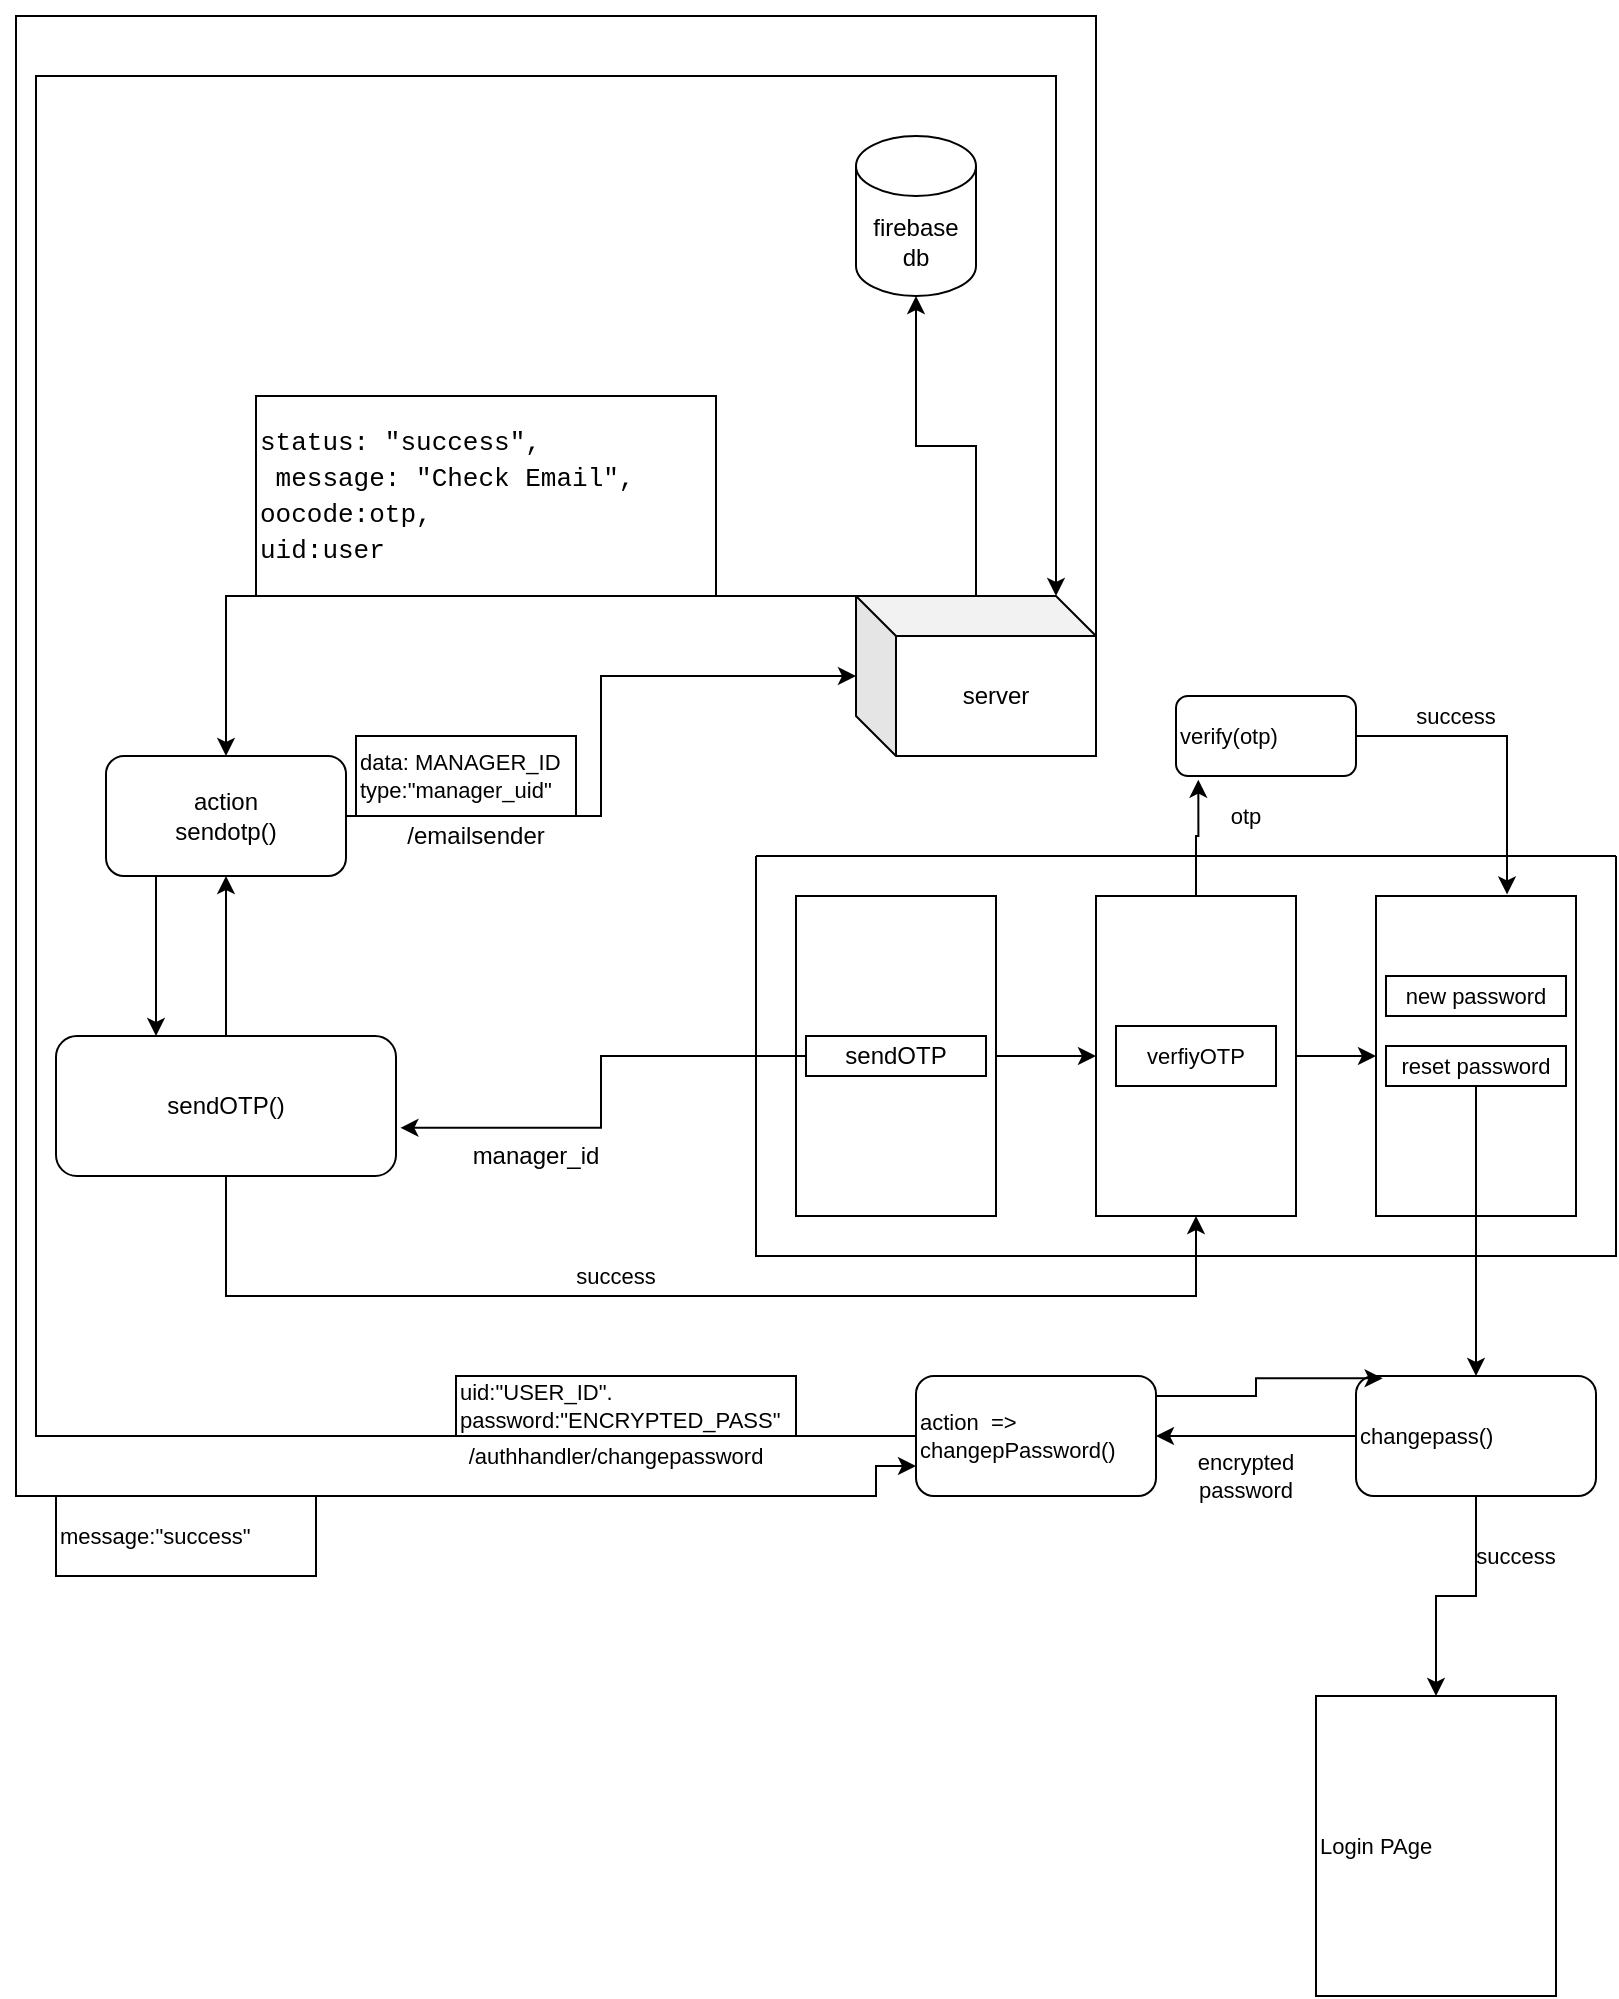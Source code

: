 <mxfile version="14.7.6" type="github"><diagram id="Joz_ag5wepzcLUQXQPoV" name="Page-1"><mxGraphModel dx="1483" dy="737" grid="1" gridSize="10" guides="1" tooltips="1" connect="1" arrows="1" fold="1" page="1" pageScale="1" pageWidth="850" pageHeight="1100" math="0" shadow="0"><root><mxCell id="0"/><mxCell id="1" parent="0"/><mxCell id="XCJSI4t3HY6zve6FbofB-23" style="edgeStyle=orthogonalEdgeStyle;rounded=0;orthogonalLoop=1;jettySize=auto;html=1;entryX=0.5;entryY=1;entryDx=0;entryDy=0;entryPerimeter=0;fontSize=11;" edge="1" parent="1" source="XCJSI4t3HY6zve6FbofB-3" target="XCJSI4t3HY6zve6FbofB-4"><mxGeometry relative="1" as="geometry"/></mxCell><mxCell id="XCJSI4t3HY6zve6FbofB-25" style="edgeStyle=orthogonalEdgeStyle;rounded=0;orthogonalLoop=1;jettySize=auto;html=1;entryX=0.5;entryY=0;entryDx=0;entryDy=0;fontSize=11;" edge="1" parent="1" source="XCJSI4t3HY6zve6FbofB-3" target="XCJSI4t3HY6zve6FbofB-7"><mxGeometry relative="1" as="geometry"><Array as="points"><mxPoint x="115" y="320"/></Array></mxGeometry></mxCell><mxCell id="XCJSI4t3HY6zve6FbofB-48" style="edgeStyle=orthogonalEdgeStyle;rounded=0;orthogonalLoop=1;jettySize=auto;html=1;entryX=0;entryY=0.75;entryDx=0;entryDy=0;fontSize=11;exitX=0;exitY=0;exitDx=120;exitDy=50;exitPerimeter=0;" edge="1" parent="1" source="XCJSI4t3HY6zve6FbofB-3" target="XCJSI4t3HY6zve6FbofB-41"><mxGeometry relative="1" as="geometry"><Array as="points"><mxPoint x="550" y="30"/><mxPoint x="10" y="30"/><mxPoint x="10" y="770"/><mxPoint x="440" y="770"/><mxPoint x="440" y="755"/></Array></mxGeometry></mxCell><mxCell id="XCJSI4t3HY6zve6FbofB-3" value="server" style="shape=cube;whiteSpace=wrap;html=1;boundedLbl=1;backgroundOutline=1;darkOpacity=0.05;darkOpacity2=0.1;" vertex="1" parent="1"><mxGeometry x="430" y="320" width="120" height="80" as="geometry"/></mxCell><mxCell id="XCJSI4t3HY6zve6FbofB-4" value="firebase&lt;br&gt;db" style="shape=cylinder3;whiteSpace=wrap;html=1;boundedLbl=1;backgroundOutline=1;size=15;" vertex="1" parent="1"><mxGeometry x="430" y="90" width="60" height="80" as="geometry"/></mxCell><mxCell id="XCJSI4t3HY6zve6FbofB-19" style="edgeStyle=orthogonalEdgeStyle;rounded=0;orthogonalLoop=1;jettySize=auto;html=1;entryX=0.5;entryY=1;entryDx=0;entryDy=0;" edge="1" parent="1" source="XCJSI4t3HY6zve6FbofB-6" target="XCJSI4t3HY6zve6FbofB-7"><mxGeometry relative="1" as="geometry"/></mxCell><mxCell id="XCJSI4t3HY6zve6FbofB-31" style="edgeStyle=orthogonalEdgeStyle;rounded=0;orthogonalLoop=1;jettySize=auto;html=1;fontSize=11;" edge="1" parent="1" source="XCJSI4t3HY6zve6FbofB-6" target="XCJSI4t3HY6zve6FbofB-12"><mxGeometry relative="1" as="geometry"><mxPoint x="630" y="710.059" as="targetPoint"/><Array as="points"><mxPoint x="115" y="670"/><mxPoint x="600" y="670"/></Array></mxGeometry></mxCell><mxCell id="XCJSI4t3HY6zve6FbofB-6" value="sendOTP()" style="rounded=1;whiteSpace=wrap;html=1;" vertex="1" parent="1"><mxGeometry x="30" y="540" width="170" height="70" as="geometry"/></mxCell><mxCell id="XCJSI4t3HY6zve6FbofB-20" style="edgeStyle=orthogonalEdgeStyle;rounded=0;orthogonalLoop=1;jettySize=auto;html=1;" edge="1" parent="1" source="XCJSI4t3HY6zve6FbofB-7" target="XCJSI4t3HY6zve6FbofB-3"><mxGeometry relative="1" as="geometry"/></mxCell><mxCell id="XCJSI4t3HY6zve6FbofB-30" style="edgeStyle=orthogonalEdgeStyle;rounded=0;orthogonalLoop=1;jettySize=auto;html=1;fontSize=11;" edge="1" parent="1" source="XCJSI4t3HY6zve6FbofB-7" target="XCJSI4t3HY6zve6FbofB-6"><mxGeometry relative="1" as="geometry"><Array as="points"><mxPoint x="80" y="490"/><mxPoint x="80" y="490"/></Array></mxGeometry></mxCell><mxCell id="XCJSI4t3HY6zve6FbofB-7" value="action&lt;br&gt;sendotp()" style="rounded=1;whiteSpace=wrap;html=1;" vertex="1" parent="1"><mxGeometry x="55" y="400" width="120" height="60" as="geometry"/></mxCell><mxCell id="XCJSI4t3HY6zve6FbofB-9" value="" style="swimlane;startSize=0;" vertex="1" parent="1"><mxGeometry x="380" y="450" width="430" height="200" as="geometry"><mxRectangle x="380" y="450" width="50" height="40" as="alternateBounds"/></mxGeometry></mxCell><mxCell id="XCJSI4t3HY6zve6FbofB-14" style="edgeStyle=orthogonalEdgeStyle;rounded=0;orthogonalLoop=1;jettySize=auto;html=1;entryX=0;entryY=0.5;entryDx=0;entryDy=0;" edge="1" parent="XCJSI4t3HY6zve6FbofB-9" source="XCJSI4t3HY6zve6FbofB-11" target="XCJSI4t3HY6zve6FbofB-12"><mxGeometry relative="1" as="geometry"/></mxCell><mxCell id="XCJSI4t3HY6zve6FbofB-11" value="" style="rounded=0;whiteSpace=wrap;html=1;" vertex="1" parent="XCJSI4t3HY6zve6FbofB-9"><mxGeometry x="20" y="20" width="100" height="160" as="geometry"/></mxCell><mxCell id="XCJSI4t3HY6zve6FbofB-15" style="edgeStyle=orthogonalEdgeStyle;rounded=0;orthogonalLoop=1;jettySize=auto;html=1;entryX=0;entryY=0.5;entryDx=0;entryDy=0;" edge="1" parent="XCJSI4t3HY6zve6FbofB-9" source="XCJSI4t3HY6zve6FbofB-12" target="XCJSI4t3HY6zve6FbofB-13"><mxGeometry relative="1" as="geometry"/></mxCell><mxCell id="XCJSI4t3HY6zve6FbofB-12" value="" style="rounded=0;whiteSpace=wrap;html=1;" vertex="1" parent="XCJSI4t3HY6zve6FbofB-9"><mxGeometry x="170" y="20" width="100" height="160" as="geometry"/></mxCell><mxCell id="XCJSI4t3HY6zve6FbofB-13" value="" style="rounded=0;whiteSpace=wrap;html=1;" vertex="1" parent="XCJSI4t3HY6zve6FbofB-9"><mxGeometry x="310" y="20" width="100" height="160" as="geometry"/></mxCell><mxCell id="XCJSI4t3HY6zve6FbofB-16" value="sendOTP" style="rounded=0;whiteSpace=wrap;html=1;" vertex="1" parent="XCJSI4t3HY6zve6FbofB-9"><mxGeometry x="25" y="90" width="90" height="20" as="geometry"/></mxCell><mxCell id="XCJSI4t3HY6zve6FbofB-26" value="verfiyOTP" style="rounded=0;whiteSpace=wrap;html=1;fontSize=11;" vertex="1" parent="XCJSI4t3HY6zve6FbofB-9"><mxGeometry x="180" y="85" width="80" height="30" as="geometry"/></mxCell><mxCell id="XCJSI4t3HY6zve6FbofB-27" value="new password" style="rounded=0;whiteSpace=wrap;html=1;fontSize=11;" vertex="1" parent="XCJSI4t3HY6zve6FbofB-9"><mxGeometry x="315" y="60" width="90" height="20" as="geometry"/></mxCell><mxCell id="XCJSI4t3HY6zve6FbofB-28" value="reset password" style="rounded=0;whiteSpace=wrap;html=1;fontSize=11;" vertex="1" parent="XCJSI4t3HY6zve6FbofB-9"><mxGeometry x="315" y="95" width="90" height="20" as="geometry"/></mxCell><mxCell id="XCJSI4t3HY6zve6FbofB-17" style="edgeStyle=orthogonalEdgeStyle;rounded=0;orthogonalLoop=1;jettySize=auto;html=1;entryX=1.013;entryY=0.656;entryDx=0;entryDy=0;entryPerimeter=0;" edge="1" parent="1" source="XCJSI4t3HY6zve6FbofB-16" target="XCJSI4t3HY6zve6FbofB-6"><mxGeometry relative="1" as="geometry"/></mxCell><mxCell id="XCJSI4t3HY6zve6FbofB-18" value="manager_id" style="text;html=1;strokeColor=none;fillColor=none;align=center;verticalAlign=middle;whiteSpace=wrap;rounded=0;" vertex="1" parent="1"><mxGeometry x="250" y="590" width="40" height="20" as="geometry"/></mxCell><mxCell id="XCJSI4t3HY6zve6FbofB-21" value="/emailsender" style="text;html=1;strokeColor=none;fillColor=none;align=center;verticalAlign=middle;whiteSpace=wrap;rounded=0;" vertex="1" parent="1"><mxGeometry x="220" y="430" width="40" height="20" as="geometry"/></mxCell><mxCell id="XCJSI4t3HY6zve6FbofB-22" value="data: MANAGER_ID&lt;br&gt;type:&quot;manager_uid&quot;" style="rounded=0;whiteSpace=wrap;html=1;align=left;fontSize=11;" vertex="1" parent="1"><mxGeometry x="180" y="390" width="110" height="40" as="geometry"/></mxCell><mxCell id="XCJSI4t3HY6zve6FbofB-29" value="&lt;div style=&quot;font-family: &amp;#34;fira code light&amp;#34; , &amp;#34;anonymous pro regular&amp;#34; , &amp;#34;consolas&amp;#34; , &amp;#34;courier new&amp;#34; , monospace , &amp;#34;consolas&amp;#34; , &amp;#34;courier new&amp;#34; , monospace ; font-size: 13px ; line-height: 18px&quot;&gt;status:&amp;nbsp;&quot;success&quot;,&lt;/div&gt;&lt;div style=&quot;font-family: &amp;#34;fira code light&amp;#34; , &amp;#34;anonymous pro regular&amp;#34; , &amp;#34;consolas&amp;#34; , &amp;#34;courier new&amp;#34; , monospace , &amp;#34;consolas&amp;#34; , &amp;#34;courier new&amp;#34; , monospace ; font-size: 13px ; line-height: 18px&quot;&gt;&amp;nbsp;message:&amp;nbsp;&quot;Check Email&quot;,&lt;/div&gt;&lt;div style=&quot;font-family: &amp;#34;fira code light&amp;#34; , &amp;#34;anonymous pro regular&amp;#34; , &amp;#34;consolas&amp;#34; , &amp;#34;courier new&amp;#34; , monospace , &amp;#34;consolas&amp;#34; , &amp;#34;courier new&amp;#34; , monospace ; font-size: 13px ; line-height: 18px&quot;&gt;oocode:otp,&lt;/div&gt;&lt;div style=&quot;font-family: &amp;#34;fira code light&amp;#34; , &amp;#34;anonymous pro regular&amp;#34; , &amp;#34;consolas&amp;#34; , &amp;#34;courier new&amp;#34; , monospace , &amp;#34;consolas&amp;#34; , &amp;#34;courier new&amp;#34; , monospace ; font-size: 13px ; line-height: 18px&quot;&gt;uid:user&amp;nbsp;&lt;/div&gt;" style="rounded=0;whiteSpace=wrap;html=1;fontSize=11;align=left;labelBackgroundColor=none;" vertex="1" parent="1"><mxGeometry x="130" y="220" width="230" height="100" as="geometry"/></mxCell><mxCell id="XCJSI4t3HY6zve6FbofB-33" value="success" style="text;html=1;strokeColor=none;fillColor=none;align=center;verticalAlign=middle;whiteSpace=wrap;rounded=0;labelBackgroundColor=none;fontSize=11;" vertex="1" parent="1"><mxGeometry x="290" y="650" width="40" height="20" as="geometry"/></mxCell><mxCell id="XCJSI4t3HY6zve6FbofB-37" style="edgeStyle=orthogonalEdgeStyle;rounded=0;orthogonalLoop=1;jettySize=auto;html=1;entryX=0.655;entryY=-0.005;entryDx=0;entryDy=0;entryPerimeter=0;fontSize=11;" edge="1" parent="1" source="XCJSI4t3HY6zve6FbofB-35" target="XCJSI4t3HY6zve6FbofB-13"><mxGeometry relative="1" as="geometry"/></mxCell><mxCell id="XCJSI4t3HY6zve6FbofB-35" value="verify(otp)" style="rounded=1;whiteSpace=wrap;html=1;labelBackgroundColor=none;fontSize=11;align=left;" vertex="1" parent="1"><mxGeometry x="590" y="370" width="90" height="40" as="geometry"/></mxCell><mxCell id="XCJSI4t3HY6zve6FbofB-36" style="edgeStyle=orthogonalEdgeStyle;rounded=0;orthogonalLoop=1;jettySize=auto;html=1;entryX=0.124;entryY=1.046;entryDx=0;entryDy=0;entryPerimeter=0;fontSize=11;" edge="1" parent="1" source="XCJSI4t3HY6zve6FbofB-12" target="XCJSI4t3HY6zve6FbofB-35"><mxGeometry relative="1" as="geometry"/></mxCell><mxCell id="XCJSI4t3HY6zve6FbofB-38" value="success" style="text;html=1;strokeColor=none;fillColor=none;align=center;verticalAlign=middle;whiteSpace=wrap;rounded=0;labelBackgroundColor=none;fontSize=11;" vertex="1" parent="1"><mxGeometry x="710" y="370" width="40" height="20" as="geometry"/></mxCell><mxCell id="XCJSI4t3HY6zve6FbofB-39" style="edgeStyle=orthogonalEdgeStyle;rounded=0;orthogonalLoop=1;jettySize=auto;html=1;fontSize=11;" edge="1" parent="1" source="XCJSI4t3HY6zve6FbofB-28" target="XCJSI4t3HY6zve6FbofB-40"><mxGeometry relative="1" as="geometry"><mxPoint x="740" y="750" as="targetPoint"/></mxGeometry></mxCell><mxCell id="XCJSI4t3HY6zve6FbofB-42" style="edgeStyle=orthogonalEdgeStyle;rounded=0;orthogonalLoop=1;jettySize=auto;html=1;entryX=1;entryY=0.5;entryDx=0;entryDy=0;fontSize=11;" edge="1" parent="1" source="XCJSI4t3HY6zve6FbofB-40" target="XCJSI4t3HY6zve6FbofB-41"><mxGeometry relative="1" as="geometry"/></mxCell><mxCell id="XCJSI4t3HY6zve6FbofB-51" style="edgeStyle=orthogonalEdgeStyle;rounded=0;orthogonalLoop=1;jettySize=auto;html=1;fontSize=11;" edge="1" parent="1" source="XCJSI4t3HY6zve6FbofB-40" target="XCJSI4t3HY6zve6FbofB-52"><mxGeometry relative="1" as="geometry"><mxPoint x="720" y="900" as="targetPoint"/></mxGeometry></mxCell><mxCell id="XCJSI4t3HY6zve6FbofB-40" value="changepass()" style="rounded=1;whiteSpace=wrap;html=1;labelBackgroundColor=none;fontSize=11;align=left;" vertex="1" parent="1"><mxGeometry x="680" y="710" width="120" height="60" as="geometry"/></mxCell><mxCell id="XCJSI4t3HY6zve6FbofB-44" style="edgeStyle=orthogonalEdgeStyle;rounded=0;orthogonalLoop=1;jettySize=auto;html=1;fontSize=11;" edge="1" parent="1" source="XCJSI4t3HY6zve6FbofB-41" target="XCJSI4t3HY6zve6FbofB-3"><mxGeometry relative="1" as="geometry"><mxPoint x="20" y="100" as="targetPoint"/><Array as="points"><mxPoint x="20" y="740"/><mxPoint x="20" y="60"/><mxPoint x="530" y="60"/></Array></mxGeometry></mxCell><mxCell id="XCJSI4t3HY6zve6FbofB-49" style="edgeStyle=orthogonalEdgeStyle;rounded=0;orthogonalLoop=1;jettySize=auto;html=1;entryX=0.111;entryY=0.019;entryDx=0;entryDy=0;entryPerimeter=0;fontSize=11;" edge="1" parent="1" source="XCJSI4t3HY6zve6FbofB-41" target="XCJSI4t3HY6zve6FbofB-40"><mxGeometry relative="1" as="geometry"><Array as="points"><mxPoint x="630" y="720"/><mxPoint x="630" y="711"/></Array></mxGeometry></mxCell><mxCell id="XCJSI4t3HY6zve6FbofB-41" value="action&amp;nbsp; =&amp;gt; changepPassword()" style="rounded=1;whiteSpace=wrap;html=1;labelBackgroundColor=none;fontSize=11;align=left;" vertex="1" parent="1"><mxGeometry x="460" y="710" width="120" height="60" as="geometry"/></mxCell><mxCell id="XCJSI4t3HY6zve6FbofB-43" value="encrypted password" style="text;html=1;strokeColor=none;fillColor=none;align=center;verticalAlign=middle;whiteSpace=wrap;rounded=0;labelBackgroundColor=none;fontSize=11;" vertex="1" parent="1"><mxGeometry x="590" y="750" width="70" height="20" as="geometry"/></mxCell><mxCell id="XCJSI4t3HY6zve6FbofB-45" value="/authhandler/changepassword" style="text;html=1;strokeColor=none;fillColor=none;align=center;verticalAlign=middle;whiteSpace=wrap;rounded=0;labelBackgroundColor=none;fontSize=11;" vertex="1" parent="1"><mxGeometry x="290" y="740" width="40" height="20" as="geometry"/></mxCell><mxCell id="XCJSI4t3HY6zve6FbofB-47" value="uid:&quot;USER_ID&quot;.&lt;br&gt;password:&quot;ENCRYPTED_PASS&quot;" style="rounded=0;whiteSpace=wrap;html=1;labelBackgroundColor=none;fontSize=11;align=left;" vertex="1" parent="1"><mxGeometry x="230" y="710" width="170" height="30" as="geometry"/></mxCell><mxCell id="XCJSI4t3HY6zve6FbofB-50" value="message:&quot;success&quot;" style="rounded=0;whiteSpace=wrap;html=1;labelBackgroundColor=none;fontSize=11;align=left;" vertex="1" parent="1"><mxGeometry x="30" y="770" width="130" height="40" as="geometry"/></mxCell><mxCell id="XCJSI4t3HY6zve6FbofB-52" value="Login PAge" style="rounded=0;whiteSpace=wrap;html=1;labelBackgroundColor=none;fontSize=11;align=left;" vertex="1" parent="1"><mxGeometry x="660" y="870" width="120" height="150" as="geometry"/></mxCell><mxCell id="XCJSI4t3HY6zve6FbofB-53" value="success" style="text;html=1;strokeColor=none;fillColor=none;align=center;verticalAlign=middle;whiteSpace=wrap;rounded=0;labelBackgroundColor=none;fontSize=11;" vertex="1" parent="1"><mxGeometry x="740" y="790" width="40" height="20" as="geometry"/></mxCell><mxCell id="XCJSI4t3HY6zve6FbofB-54" value="otp" style="text;html=1;strokeColor=none;fillColor=none;align=center;verticalAlign=middle;whiteSpace=wrap;rounded=0;labelBackgroundColor=none;fontSize=11;" vertex="1" parent="1"><mxGeometry x="605" y="420" width="40" height="20" as="geometry"/></mxCell></root></mxGraphModel></diagram></mxfile>